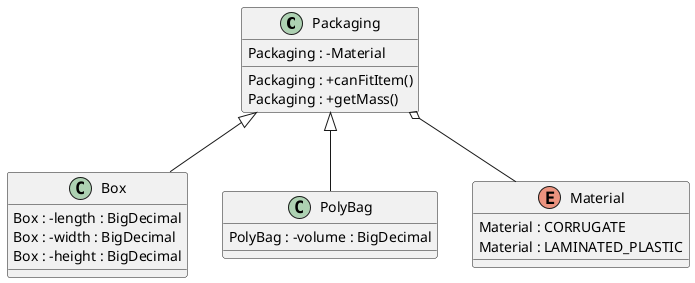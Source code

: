 @startuml
'https://plantuml.com/class-diagram

class Packaging {
Packaging : -Material
Packaging : +canFitItem()
Packaging : +getMass()
}

class Box {
Box : -length : BigDecimal
Box : -width : BigDecimal
Box : -height : BigDecimal
}

class PolyBag {
PolyBag : -volume : BigDecimal
}

enum Material {
Material : CORRUGATE
Material : LAMINATED_PLASTIC
}

Packaging <|-- Box
Packaging <|-- PolyBag
Packaging o-- Material

@enduml